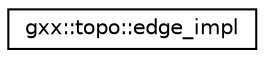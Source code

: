 digraph "Graphical Class Hierarchy"
{
  edge [fontname="Helvetica",fontsize="10",labelfontname="Helvetica",labelfontsize="10"];
  node [fontname="Helvetica",fontsize="10",shape=record];
  rankdir="LR";
  Node1 [label="gxx::topo::edge_impl",height=0.2,width=0.4,color="black", fillcolor="white", style="filled",URL="$classgxx_1_1topo_1_1edge__impl.html"];
}
